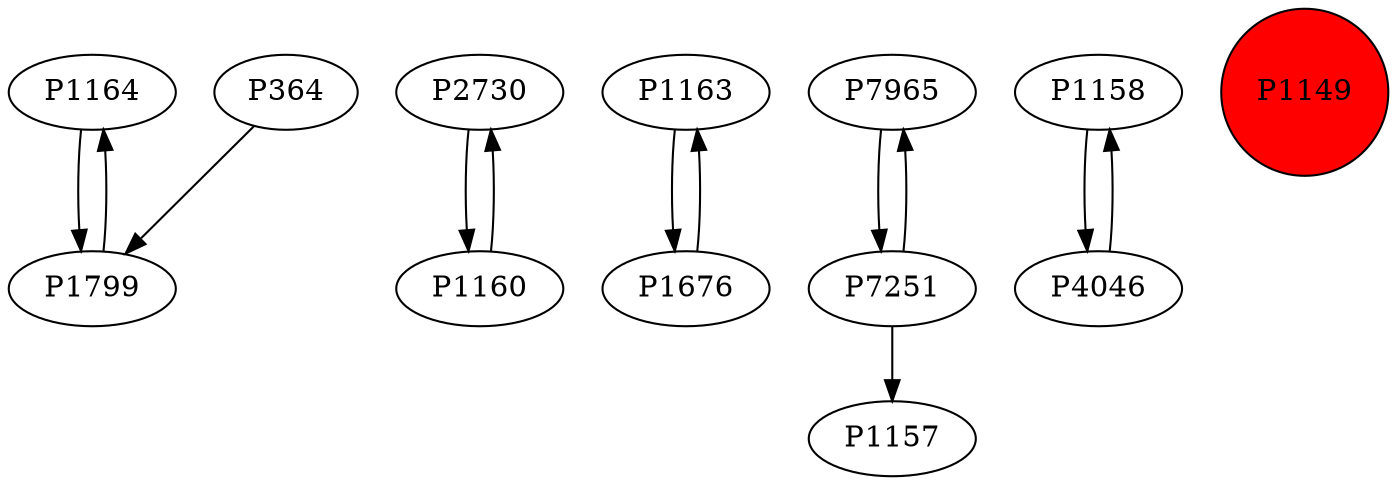 digraph {
	P1164 -> P1799
	P2730 -> P1160
	P1799 -> P1164
	P364 -> P1799
	P1163 -> P1676
	P7965 -> P7251
	P1160 -> P2730
	P1158 -> P4046
	P7251 -> P1157
	P4046 -> P1158
	P1676 -> P1163
	P7251 -> P7965
	P1149 [shape=circle]
	P1149 [style=filled]
	P1149 [fillcolor=red]
}